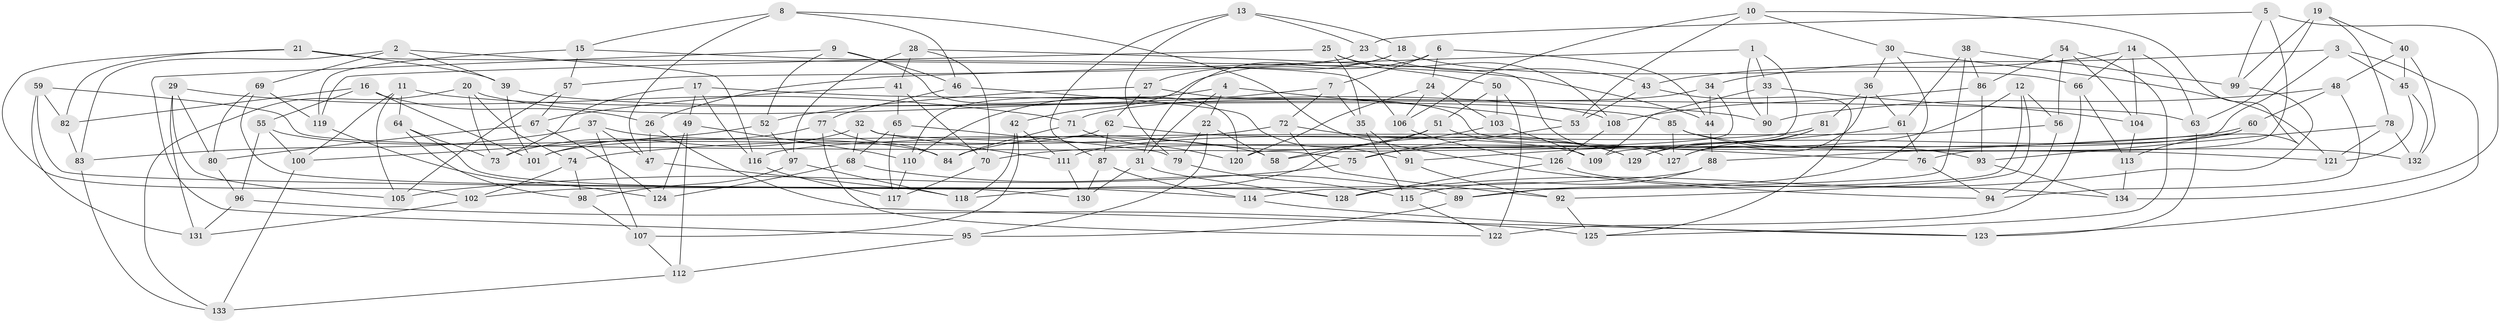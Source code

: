 // coarse degree distribution, {5: 0.08045977011494253, 6: 0.45977011494252873, 4: 0.4482758620689655, 3: 0.011494252873563218}
// Generated by graph-tools (version 1.1) at 2025/42/03/06/25 10:42:23]
// undirected, 134 vertices, 268 edges
graph export_dot {
graph [start="1"]
  node [color=gray90,style=filled];
  1;
  2;
  3;
  4;
  5;
  6;
  7;
  8;
  9;
  10;
  11;
  12;
  13;
  14;
  15;
  16;
  17;
  18;
  19;
  20;
  21;
  22;
  23;
  24;
  25;
  26;
  27;
  28;
  29;
  30;
  31;
  32;
  33;
  34;
  35;
  36;
  37;
  38;
  39;
  40;
  41;
  42;
  43;
  44;
  45;
  46;
  47;
  48;
  49;
  50;
  51;
  52;
  53;
  54;
  55;
  56;
  57;
  58;
  59;
  60;
  61;
  62;
  63;
  64;
  65;
  66;
  67;
  68;
  69;
  70;
  71;
  72;
  73;
  74;
  75;
  76;
  77;
  78;
  79;
  80;
  81;
  82;
  83;
  84;
  85;
  86;
  87;
  88;
  89;
  90;
  91;
  92;
  93;
  94;
  95;
  96;
  97;
  98;
  99;
  100;
  101;
  102;
  103;
  104;
  105;
  106;
  107;
  108;
  109;
  110;
  111;
  112;
  113;
  114;
  115;
  116;
  117;
  118;
  119;
  120;
  121;
  122;
  123;
  124;
  125;
  126;
  127;
  128;
  129;
  130;
  131;
  132;
  133;
  134;
  1 -- 90;
  1 -- 26;
  1 -- 33;
  1 -- 58;
  2 -- 69;
  2 -- 83;
  2 -- 116;
  2 -- 39;
  3 -- 45;
  3 -- 123;
  3 -- 109;
  3 -- 34;
  4 -- 53;
  4 -- 110;
  4 -- 31;
  4 -- 22;
  5 -- 134;
  5 -- 23;
  5 -- 76;
  5 -- 99;
  6 -- 42;
  6 -- 44;
  6 -- 24;
  6 -- 7;
  7 -- 72;
  7 -- 110;
  7 -- 35;
  8 -- 94;
  8 -- 15;
  8 -- 46;
  8 -- 47;
  9 -- 52;
  9 -- 46;
  9 -- 95;
  9 -- 120;
  10 -- 53;
  10 -- 113;
  10 -- 30;
  10 -- 106;
  11 -- 64;
  11 -- 90;
  11 -- 105;
  11 -- 100;
  12 -- 114;
  12 -- 92;
  12 -- 56;
  12 -- 75;
  13 -- 79;
  13 -- 18;
  13 -- 23;
  13 -- 87;
  14 -- 66;
  14 -- 43;
  14 -- 104;
  14 -- 63;
  15 -- 119;
  15 -- 57;
  15 -- 44;
  16 -- 101;
  16 -- 55;
  16 -- 26;
  16 -- 82;
  17 -- 73;
  17 -- 116;
  17 -- 63;
  17 -- 49;
  18 -- 31;
  18 -- 27;
  18 -- 66;
  19 -- 99;
  19 -- 63;
  19 -- 78;
  19 -- 40;
  20 -- 133;
  20 -- 74;
  20 -- 108;
  20 -- 73;
  21 -- 82;
  21 -- 106;
  21 -- 102;
  21 -- 39;
  22 -- 79;
  22 -- 58;
  22 -- 95;
  23 -- 43;
  23 -- 57;
  24 -- 120;
  24 -- 106;
  24 -- 103;
  25 -- 108;
  25 -- 50;
  25 -- 35;
  25 -- 119;
  26 -- 123;
  26 -- 47;
  27 -- 62;
  27 -- 52;
  27 -- 76;
  28 -- 127;
  28 -- 70;
  28 -- 97;
  28 -- 41;
  29 -- 71;
  29 -- 80;
  29 -- 105;
  29 -- 131;
  30 -- 89;
  30 -- 36;
  30 -- 121;
  31 -- 130;
  31 -- 128;
  32 -- 111;
  32 -- 73;
  32 -- 68;
  32 -- 121;
  33 -- 90;
  33 -- 104;
  33 -- 109;
  34 -- 44;
  34 -- 71;
  34 -- 120;
  35 -- 91;
  35 -- 115;
  36 -- 81;
  36 -- 61;
  36 -- 127;
  37 -- 58;
  37 -- 107;
  37 -- 47;
  37 -- 83;
  38 -- 89;
  38 -- 86;
  38 -- 99;
  38 -- 61;
  39 -- 85;
  39 -- 101;
  40 -- 45;
  40 -- 48;
  40 -- 132;
  41 -- 70;
  41 -- 65;
  41 -- 67;
  42 -- 107;
  42 -- 111;
  42 -- 118;
  43 -- 125;
  43 -- 53;
  44 -- 88;
  45 -- 132;
  45 -- 121;
  46 -- 91;
  46 -- 77;
  47 -- 118;
  48 -- 94;
  48 -- 60;
  48 -- 90;
  49 -- 112;
  49 -- 124;
  49 -- 110;
  50 -- 122;
  50 -- 103;
  50 -- 51;
  51 -- 84;
  51 -- 129;
  51 -- 58;
  52 -- 97;
  52 -- 100;
  53 -- 75;
  54 -- 56;
  54 -- 86;
  54 -- 104;
  54 -- 125;
  55 -- 96;
  55 -- 84;
  55 -- 100;
  56 -- 116;
  56 -- 94;
  57 -- 67;
  57 -- 105;
  59 -- 82;
  59 -- 131;
  59 -- 130;
  59 -- 75;
  60 -- 88;
  60 -- 129;
  60 -- 70;
  61 -- 91;
  61 -- 76;
  62 -- 87;
  62 -- 101;
  62 -- 109;
  63 -- 123;
  64 -- 73;
  64 -- 98;
  64 -- 114;
  65 -- 117;
  65 -- 68;
  65 -- 79;
  66 -- 122;
  66 -- 113;
  67 -- 80;
  67 -- 124;
  68 -- 89;
  68 -- 124;
  69 -- 80;
  69 -- 119;
  69 -- 128;
  70 -- 117;
  71 -- 120;
  71 -- 84;
  72 -- 74;
  72 -- 92;
  72 -- 129;
  74 -- 98;
  74 -- 102;
  75 -- 105;
  76 -- 94;
  77 -- 84;
  77 -- 122;
  77 -- 101;
  78 -- 132;
  78 -- 93;
  78 -- 121;
  79 -- 115;
  80 -- 96;
  81 -- 111;
  81 -- 129;
  81 -- 127;
  82 -- 83;
  83 -- 133;
  85 -- 132;
  85 -- 93;
  85 -- 127;
  86 -- 108;
  86 -- 93;
  87 -- 114;
  87 -- 130;
  88 -- 115;
  88 -- 102;
  89 -- 95;
  91 -- 92;
  92 -- 125;
  93 -- 134;
  95 -- 112;
  96 -- 125;
  96 -- 131;
  97 -- 118;
  97 -- 98;
  98 -- 107;
  99 -- 128;
  100 -- 133;
  102 -- 131;
  103 -- 109;
  103 -- 118;
  104 -- 113;
  106 -- 126;
  107 -- 112;
  108 -- 126;
  110 -- 117;
  111 -- 130;
  112 -- 133;
  113 -- 134;
  114 -- 123;
  115 -- 122;
  116 -- 117;
  119 -- 124;
  126 -- 128;
  126 -- 134;
}
